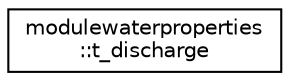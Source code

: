 digraph "Graphical Class Hierarchy"
{
 // LATEX_PDF_SIZE
  edge [fontname="Helvetica",fontsize="10",labelfontname="Helvetica",labelfontsize="10"];
  node [fontname="Helvetica",fontsize="10",shape=record];
  rankdir="LR";
  Node0 [label="modulewaterproperties\l::t_discharge",height=0.2,width=0.4,color="black", fillcolor="white", style="filled",URL="$structmodulewaterproperties_1_1t__discharge.html",tooltip=" "];
}
